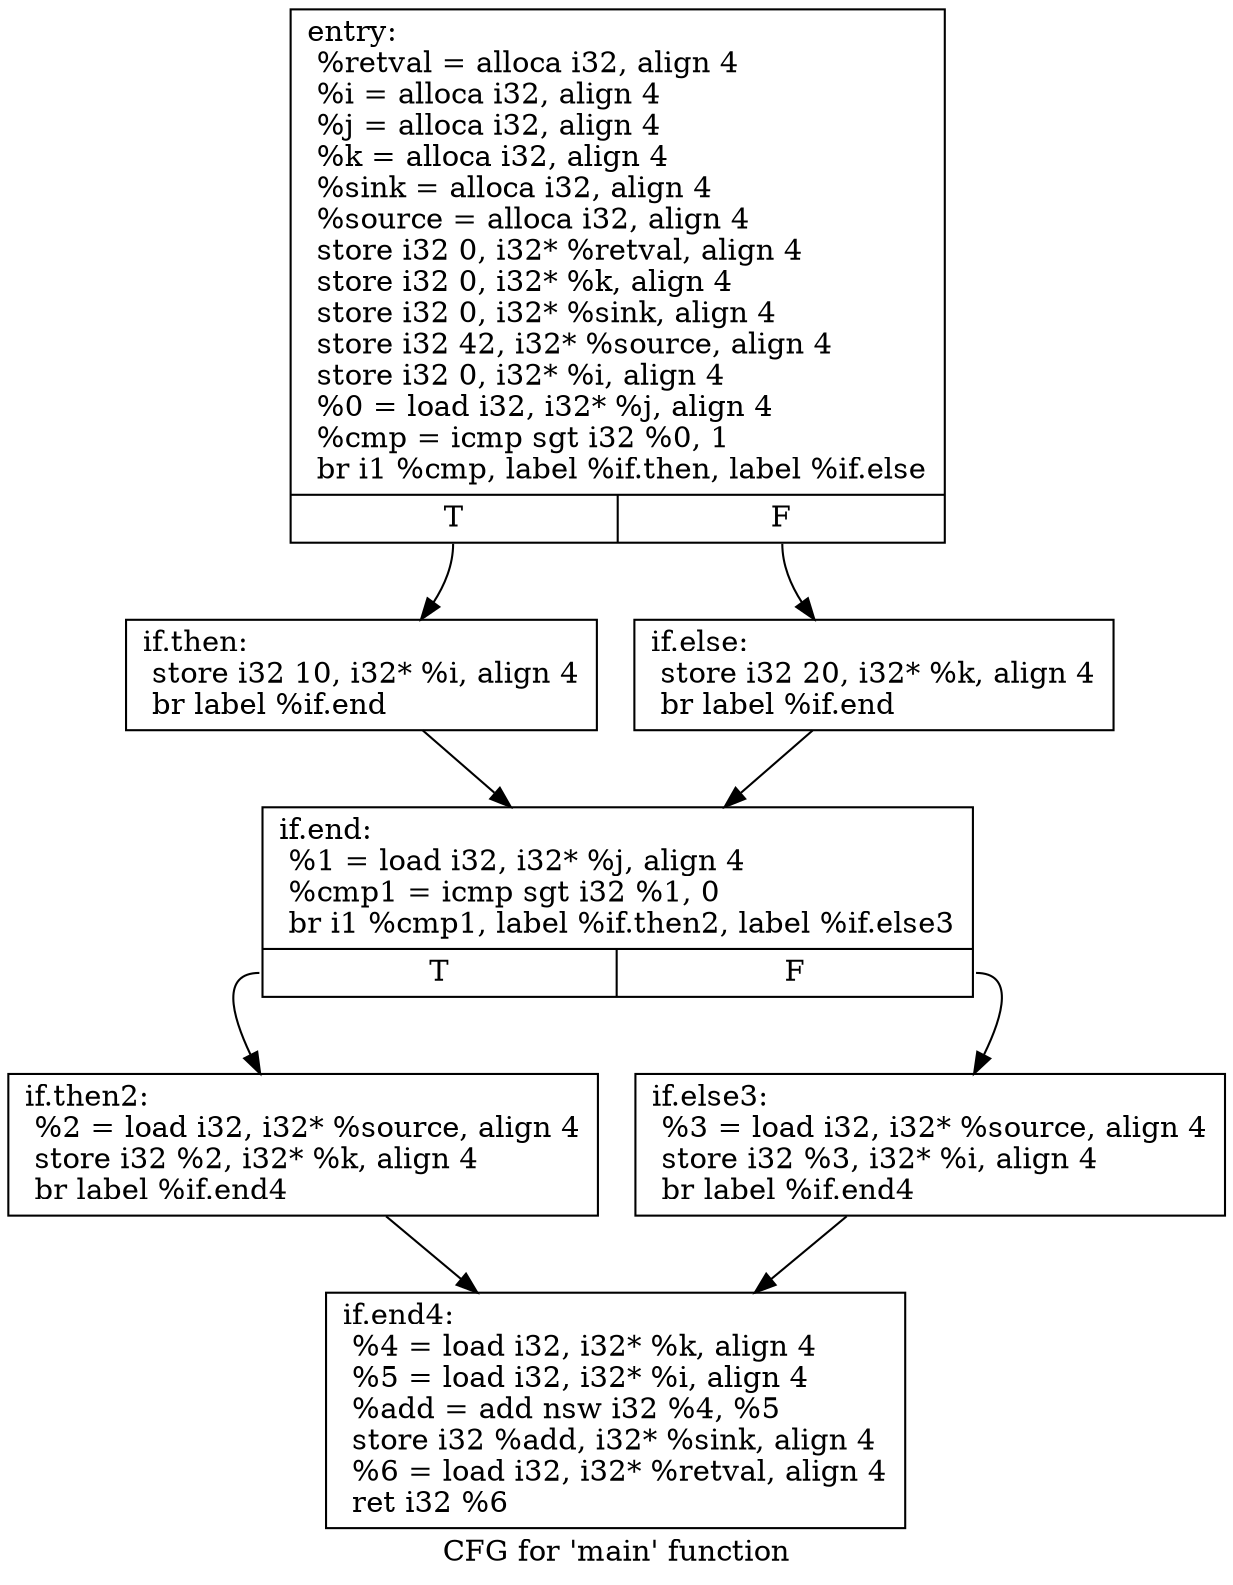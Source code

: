 digraph "CFG for 'main' function" {
	label="CFG for 'main' function";

	Node0x1da2560 [shape=record,label="{entry:\l  %retval = alloca i32, align 4\l  %i = alloca i32, align 4\l  %j = alloca i32, align 4\l  %k = alloca i32, align 4\l  %sink = alloca i32, align 4\l  %source = alloca i32, align 4\l  store i32 0, i32* %retval, align 4\l  store i32 0, i32* %k, align 4\l  store i32 0, i32* %sink, align 4\l  store i32 42, i32* %source, align 4\l  store i32 0, i32* %i, align 4\l  %0 = load i32, i32* %j, align 4\l  %cmp = icmp sgt i32 %0, 1\l  br i1 %cmp, label %if.then, label %if.else\l|{<s0>T|<s1>F}}"];
	Node0x1da2560:s0 -> Node0x1da33c0;
	Node0x1da2560:s1 -> Node0x1da3490;
	Node0x1da33c0 [shape=record,label="{if.then:                                          \l  store i32 10, i32* %i, align 4\l  br label %if.end\l}"];
	Node0x1da33c0 -> Node0x1da3610;
	Node0x1da3490 [shape=record,label="{if.else:                                          \l  store i32 20, i32* %k, align 4\l  br label %if.end\l}"];
	Node0x1da3490 -> Node0x1da3610;
	Node0x1da3610 [shape=record,label="{if.end:                                           \l  %1 = load i32, i32* %j, align 4\l  %cmp1 = icmp sgt i32 %1, 0\l  br i1 %cmp1, label %if.then2, label %if.else3\l|{<s0>T|<s1>F}}"];
	Node0x1da3610:s0 -> Node0x1da3820;
	Node0x1da3610:s1 -> Node0x1da3aa0;
	Node0x1da3820 [shape=record,label="{if.then2:                                         \l  %2 = load i32, i32* %source, align 4\l  store i32 %2, i32* %k, align 4\l  br label %if.end4\l}"];
	Node0x1da3820 -> Node0x1da3c30;
	Node0x1da3aa0 [shape=record,label="{if.else3:                                         \l  %3 = load i32, i32* %source, align 4\l  store i32 %3, i32* %i, align 4\l  br label %if.end4\l}"];
	Node0x1da3aa0 -> Node0x1da3c30;
	Node0x1da3c30 [shape=record,label="{if.end4:                                          \l  %4 = load i32, i32* %k, align 4\l  %5 = load i32, i32* %i, align 4\l  %add = add nsw i32 %4, %5\l  store i32 %add, i32* %sink, align 4\l  %6 = load i32, i32* %retval, align 4\l  ret i32 %6\l}"];
}
